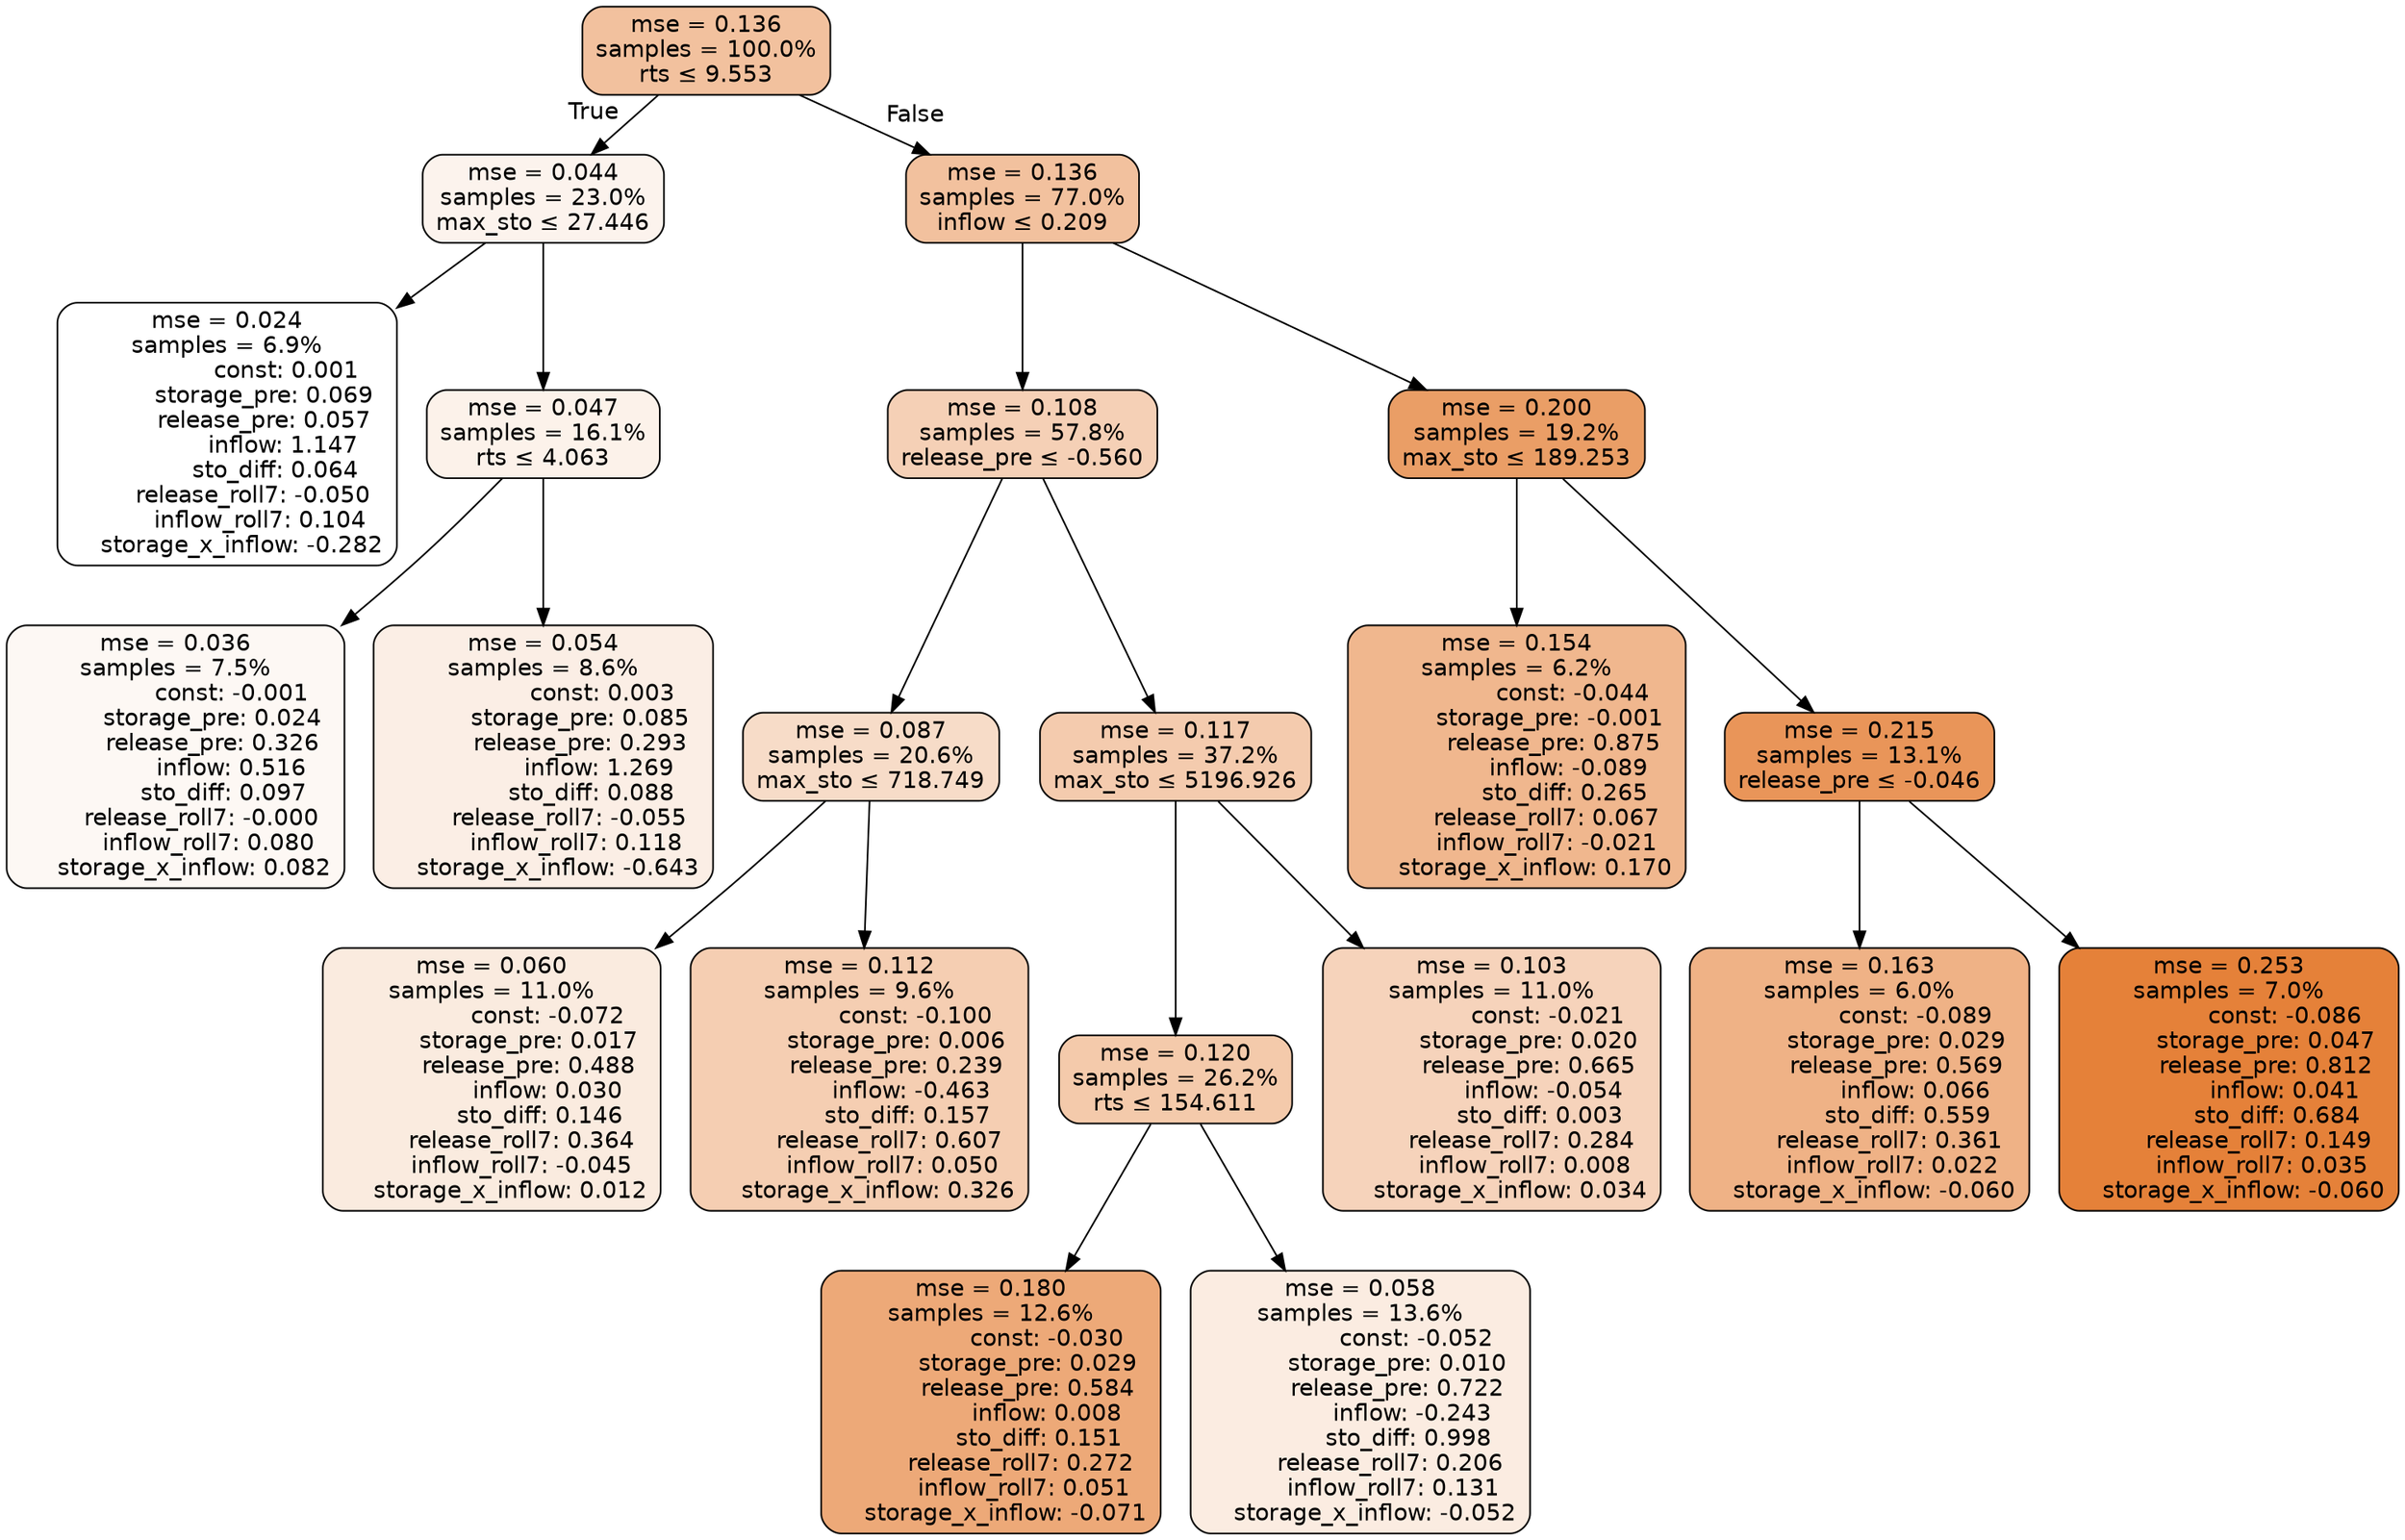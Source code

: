 digraph tree {
bgcolor="transparent"
node [shape=rectangle, style="filled, rounded", color="black", fontname=helvetica] ;
edge [fontname=helvetica] ;
	"0" [label="mse = 0.136
samples = 100.0%
rts &le; 9.553", fillcolor="#f2c19e"]
	"1" [label="mse = 0.044
samples = 23.0%
max_sto &le; 27.446", fillcolor="#fcf3ed"]
	"2" [label="mse = 0.024
samples = 6.9%
                const: 0.001
          storage_pre: 0.069
          release_pre: 0.057
               inflow: 1.147
             sto_diff: 0.064
       release_roll7: -0.050
         inflow_roll7: 0.104
    storage_x_inflow: -0.282", fillcolor="#ffffff"]
	"3" [label="mse = 0.047
samples = 16.1%
rts &le; 4.063", fillcolor="#fcf2ea"]
	"4" [label="mse = 0.036
samples = 7.5%
               const: -0.001
          storage_pre: 0.024
          release_pre: 0.326
               inflow: 0.516
             sto_diff: 0.097
       release_roll7: -0.000
         inflow_roll7: 0.080
     storage_x_inflow: 0.082", fillcolor="#fdf8f4"]
	"5" [label="mse = 0.054
samples = 8.6%
                const: 0.003
          storage_pre: 0.085
          release_pre: 0.293
               inflow: 1.269
             sto_diff: 0.088
       release_roll7: -0.055
         inflow_roll7: 0.118
    storage_x_inflow: -0.643", fillcolor="#fbeee5"]
	"6" [label="mse = 0.136
samples = 77.0%
inflow &le; 0.209", fillcolor="#f2c19e"]
	"7" [label="mse = 0.108
samples = 57.8%
release_pre &le; -0.560", fillcolor="#f5d0b6"]
	"8" [label="mse = 0.087
samples = 20.6%
max_sto &le; 718.749", fillcolor="#f7dcc8"]
	"9" [label="mse = 0.060
samples = 11.0%
               const: -0.072
          storage_pre: 0.017
          release_pre: 0.488
               inflow: 0.030
             sto_diff: 0.146
        release_roll7: 0.364
        inflow_roll7: -0.045
     storage_x_inflow: 0.012", fillcolor="#faebdf"]
	"10" [label="mse = 0.112
samples = 9.6%
               const: -0.100
          storage_pre: 0.006
          release_pre: 0.239
              inflow: -0.463
             sto_diff: 0.157
        release_roll7: 0.607
         inflow_roll7: 0.050
     storage_x_inflow: 0.326", fillcolor="#f5ceb2"]
	"11" [label="mse = 0.117
samples = 37.2%
max_sto &le; 5196.926", fillcolor="#f4cbae"]
	"12" [label="mse = 0.120
samples = 26.2%
rts &le; 154.611", fillcolor="#f4caab"]
	"13" [label="mse = 0.180
samples = 12.6%
               const: -0.030
          storage_pre: 0.029
          release_pre: 0.584
               inflow: 0.008
             sto_diff: 0.151
        release_roll7: 0.272
         inflow_roll7: 0.051
    storage_x_inflow: -0.071", fillcolor="#eda978"]
	"14" [label="mse = 0.058
samples = 13.6%
               const: -0.052
          storage_pre: 0.010
          release_pre: 0.722
              inflow: -0.243
             sto_diff: 0.998
        release_roll7: 0.206
         inflow_roll7: 0.131
    storage_x_inflow: -0.052", fillcolor="#fbece1"]
	"15" [label="mse = 0.103
samples = 11.0%
               const: -0.021
          storage_pre: 0.020
          release_pre: 0.665
              inflow: -0.054
             sto_diff: 0.003
        release_roll7: 0.284
         inflow_roll7: 0.008
     storage_x_inflow: 0.034", fillcolor="#f6d3bb"]
	"16" [label="mse = 0.200
samples = 19.2%
max_sto &le; 189.253", fillcolor="#ea9e66"]
	"17" [label="mse = 0.154
samples = 6.2%
               const: -0.044
         storage_pre: -0.001
          release_pre: 0.875
              inflow: -0.089
             sto_diff: 0.265
        release_roll7: 0.067
        inflow_roll7: -0.021
     storage_x_inflow: 0.170", fillcolor="#f0b78e"]
	"18" [label="mse = 0.215
samples = 13.1%
release_pre &le; -0.046", fillcolor="#e99559"]
	"19" [label="mse = 0.163
samples = 6.0%
               const: -0.089
          storage_pre: 0.029
          release_pre: 0.569
               inflow: 0.066
             sto_diff: 0.559
        release_roll7: 0.361
         inflow_roll7: 0.022
    storage_x_inflow: -0.060", fillcolor="#efb286"]
	"20" [label="mse = 0.253
samples = 7.0%
               const: -0.086
          storage_pre: 0.047
          release_pre: 0.812
               inflow: 0.041
             sto_diff: 0.684
        release_roll7: 0.149
         inflow_roll7: 0.035
    storage_x_inflow: -0.060", fillcolor="#e58139"]

	"0" -> "1" [labeldistance=2.5, labelangle=45, headlabel="True"]
	"1" -> "2"
	"1" -> "3"
	"3" -> "4"
	"3" -> "5"
	"0" -> "6" [labeldistance=2.5, labelangle=-45, headlabel="False"]
	"6" -> "7"
	"7" -> "8"
	"8" -> "9"
	"8" -> "10"
	"7" -> "11"
	"11" -> "12"
	"12" -> "13"
	"12" -> "14"
	"11" -> "15"
	"6" -> "16"
	"16" -> "17"
	"16" -> "18"
	"18" -> "19"
	"18" -> "20"
}